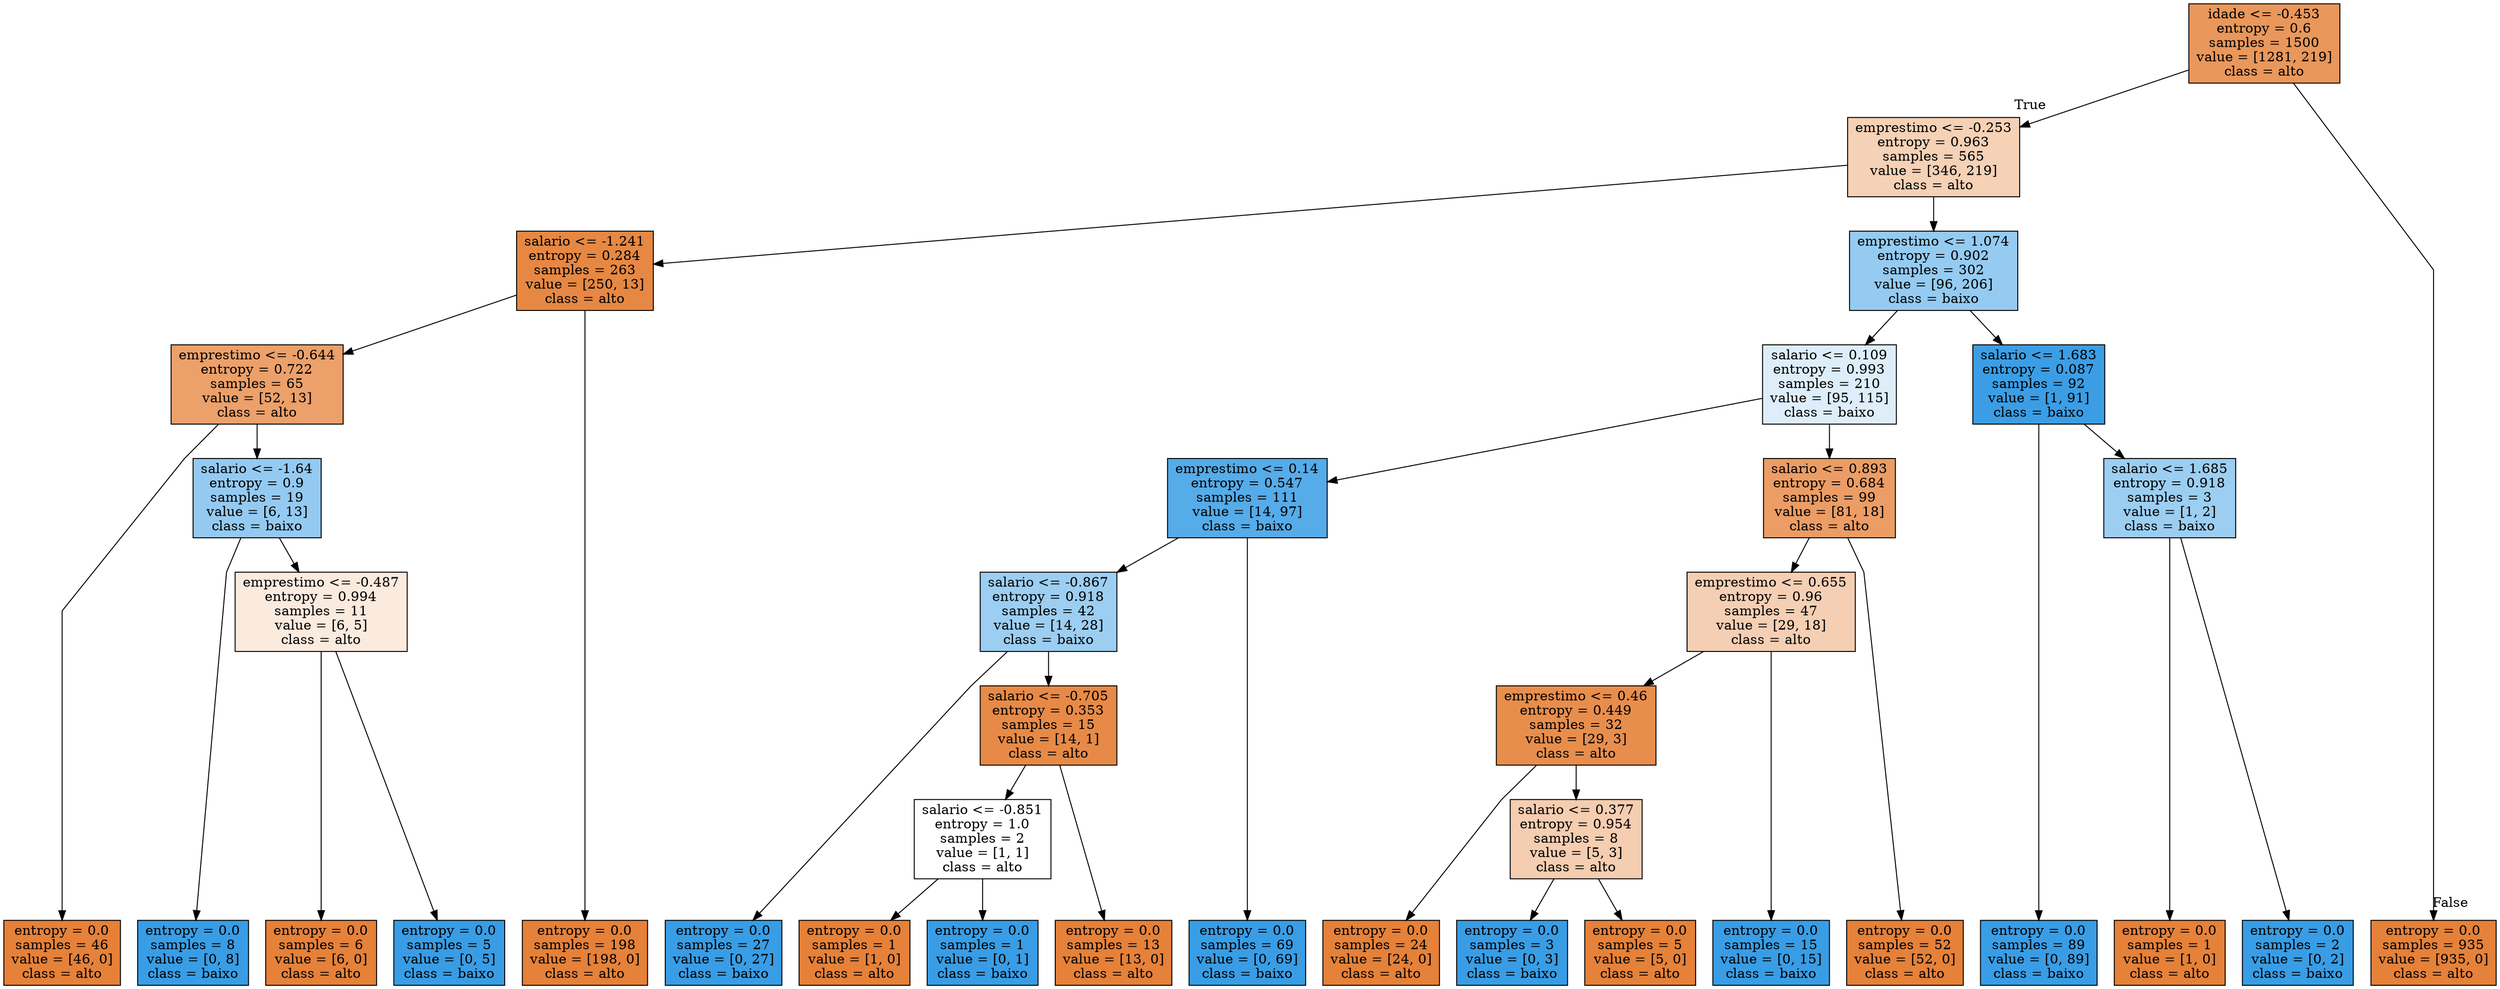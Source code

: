 digraph Tree {
node [shape=box, style="filled", color="black"] ;
graph [ranksep=equally, splines=polyline] ;
0 [label="idade <= -0.453\nentropy = 0.6\nsamples = 1500\nvalue = [1281, 219]\nclass = alto", fillcolor="#e9975b"] ;
1 [label="emprestimo <= -0.253\nentropy = 0.963\nsamples = 565\nvalue = [346, 219]\nclass = alto", fillcolor="#f5d1b6"] ;
0 -> 1 [labeldistance=2.5, labelangle=45, headlabel="True"] ;
2 [label="salario <= -1.241\nentropy = 0.284\nsamples = 263\nvalue = [250, 13]\nclass = alto", fillcolor="#e68843"] ;
1 -> 2 ;
3 [label="emprestimo <= -0.644\nentropy = 0.722\nsamples = 65\nvalue = [52, 13]\nclass = alto", fillcolor="#eca06a"] ;
2 -> 3 ;
4 [label="entropy = 0.0\nsamples = 46\nvalue = [46, 0]\nclass = alto", fillcolor="#e58139"] ;
3 -> 4 ;
5 [label="salario <= -1.64\nentropy = 0.9\nsamples = 19\nvalue = [6, 13]\nclass = baixo", fillcolor="#94caf1"] ;
3 -> 5 ;
6 [label="entropy = 0.0\nsamples = 8\nvalue = [0, 8]\nclass = baixo", fillcolor="#399de5"] ;
5 -> 6 ;
7 [label="emprestimo <= -0.487\nentropy = 0.994\nsamples = 11\nvalue = [6, 5]\nclass = alto", fillcolor="#fbeade"] ;
5 -> 7 ;
8 [label="entropy = 0.0\nsamples = 6\nvalue = [6, 0]\nclass = alto", fillcolor="#e58139"] ;
7 -> 8 ;
9 [label="entropy = 0.0\nsamples = 5\nvalue = [0, 5]\nclass = baixo", fillcolor="#399de5"] ;
7 -> 9 ;
10 [label="entropy = 0.0\nsamples = 198\nvalue = [198, 0]\nclass = alto", fillcolor="#e58139"] ;
2 -> 10 ;
11 [label="emprestimo <= 1.074\nentropy = 0.902\nsamples = 302\nvalue = [96, 206]\nclass = baixo", fillcolor="#95cbf1"] ;
1 -> 11 ;
12 [label="salario <= 0.109\nentropy = 0.993\nsamples = 210\nvalue = [95, 115]\nclass = baixo", fillcolor="#ddeefa"] ;
11 -> 12 ;
13 [label="emprestimo <= 0.14\nentropy = 0.547\nsamples = 111\nvalue = [14, 97]\nclass = baixo", fillcolor="#56abe9"] ;
12 -> 13 ;
14 [label="salario <= -0.867\nentropy = 0.918\nsamples = 42\nvalue = [14, 28]\nclass = baixo", fillcolor="#9ccef2"] ;
13 -> 14 ;
15 [label="entropy = 0.0\nsamples = 27\nvalue = [0, 27]\nclass = baixo", fillcolor="#399de5"] ;
14 -> 15 ;
16 [label="salario <= -0.705\nentropy = 0.353\nsamples = 15\nvalue = [14, 1]\nclass = alto", fillcolor="#e78a47"] ;
14 -> 16 ;
17 [label="salario <= -0.851\nentropy = 1.0\nsamples = 2\nvalue = [1, 1]\nclass = alto", fillcolor="#ffffff"] ;
16 -> 17 ;
18 [label="entropy = 0.0\nsamples = 1\nvalue = [1, 0]\nclass = alto", fillcolor="#e58139"] ;
17 -> 18 ;
19 [label="entropy = 0.0\nsamples = 1\nvalue = [0, 1]\nclass = baixo", fillcolor="#399de5"] ;
17 -> 19 ;
20 [label="entropy = 0.0\nsamples = 13\nvalue = [13, 0]\nclass = alto", fillcolor="#e58139"] ;
16 -> 20 ;
21 [label="entropy = 0.0\nsamples = 69\nvalue = [0, 69]\nclass = baixo", fillcolor="#399de5"] ;
13 -> 21 ;
22 [label="salario <= 0.893\nentropy = 0.684\nsamples = 99\nvalue = [81, 18]\nclass = alto", fillcolor="#eb9d65"] ;
12 -> 22 ;
23 [label="emprestimo <= 0.655\nentropy = 0.96\nsamples = 47\nvalue = [29, 18]\nclass = alto", fillcolor="#f5cfb4"] ;
22 -> 23 ;
24 [label="emprestimo <= 0.46\nentropy = 0.449\nsamples = 32\nvalue = [29, 3]\nclass = alto", fillcolor="#e88e4d"] ;
23 -> 24 ;
25 [label="entropy = 0.0\nsamples = 24\nvalue = [24, 0]\nclass = alto", fillcolor="#e58139"] ;
24 -> 25 ;
26 [label="salario <= 0.377\nentropy = 0.954\nsamples = 8\nvalue = [5, 3]\nclass = alto", fillcolor="#f5cdb0"] ;
24 -> 26 ;
27 [label="entropy = 0.0\nsamples = 3\nvalue = [0, 3]\nclass = baixo", fillcolor="#399de5"] ;
26 -> 27 ;
28 [label="entropy = 0.0\nsamples = 5\nvalue = [5, 0]\nclass = alto", fillcolor="#e58139"] ;
26 -> 28 ;
29 [label="entropy = 0.0\nsamples = 15\nvalue = [0, 15]\nclass = baixo", fillcolor="#399de5"] ;
23 -> 29 ;
30 [label="entropy = 0.0\nsamples = 52\nvalue = [52, 0]\nclass = alto", fillcolor="#e58139"] ;
22 -> 30 ;
31 [label="salario <= 1.683\nentropy = 0.087\nsamples = 92\nvalue = [1, 91]\nclass = baixo", fillcolor="#3b9ee5"] ;
11 -> 31 ;
32 [label="entropy = 0.0\nsamples = 89\nvalue = [0, 89]\nclass = baixo", fillcolor="#399de5"] ;
31 -> 32 ;
33 [label="salario <= 1.685\nentropy = 0.918\nsamples = 3\nvalue = [1, 2]\nclass = baixo", fillcolor="#9ccef2"] ;
31 -> 33 ;
34 [label="entropy = 0.0\nsamples = 1\nvalue = [1, 0]\nclass = alto", fillcolor="#e58139"] ;
33 -> 34 ;
35 [label="entropy = 0.0\nsamples = 2\nvalue = [0, 2]\nclass = baixo", fillcolor="#399de5"] ;
33 -> 35 ;
36 [label="entropy = 0.0\nsamples = 935\nvalue = [935, 0]\nclass = alto", fillcolor="#e58139"] ;
0 -> 36 [labeldistance=2.5, labelangle=-45, headlabel="False"] ;
{rank=same ; 0} ;
{rank=same ; 1} ;
{rank=same ; 2; 11} ;
{rank=same ; 3; 12; 31} ;
{rank=same ; 5; 13; 22; 33} ;
{rank=same ; 7; 14; 23} ;
{rank=same ; 16; 24} ;
{rank=same ; 17; 26} ;
{rank=same ; 4; 6; 8; 9; 10; 15; 18; 19; 20; 21; 25; 27; 28; 29; 30; 32; 34; 35; 36} ;
}